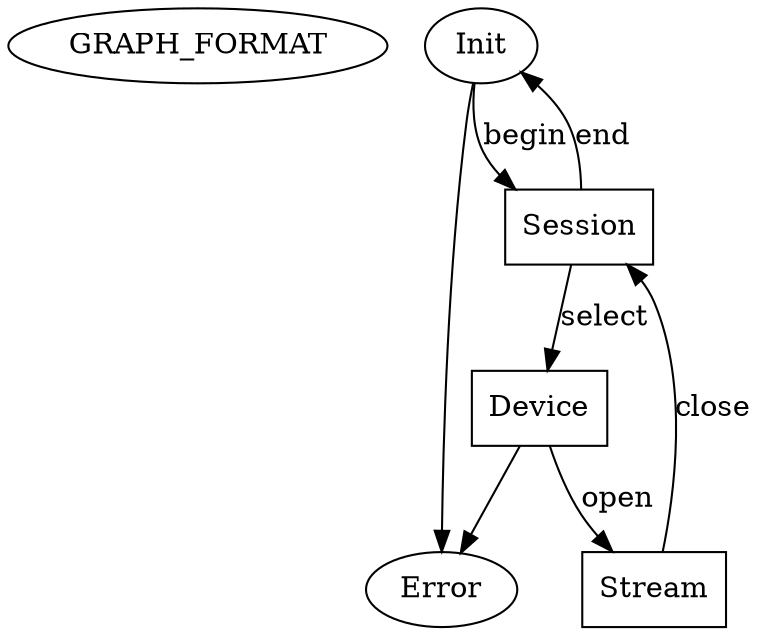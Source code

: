 
#include "doc/graphs/header.dot"

digraph graphname {
    GRAPH_FORMAT;

    Init    [];
    Error   [];
    Session [shape="rect"];
    Device  [shape="rect"];
    Stream  [shape="rect"];

    Init -> Session   [label = "begin"];

    Session -> Device [label = "select"];
    Device -> Stream   [label = "open"];
    Stream -> Session  [label = "close"];
    Session -> Init    [label = "end"];

    Init -> Error;
    // Stream -> Error [style="invisible", arrowhead="none"];
    Device -> Error;      
}
